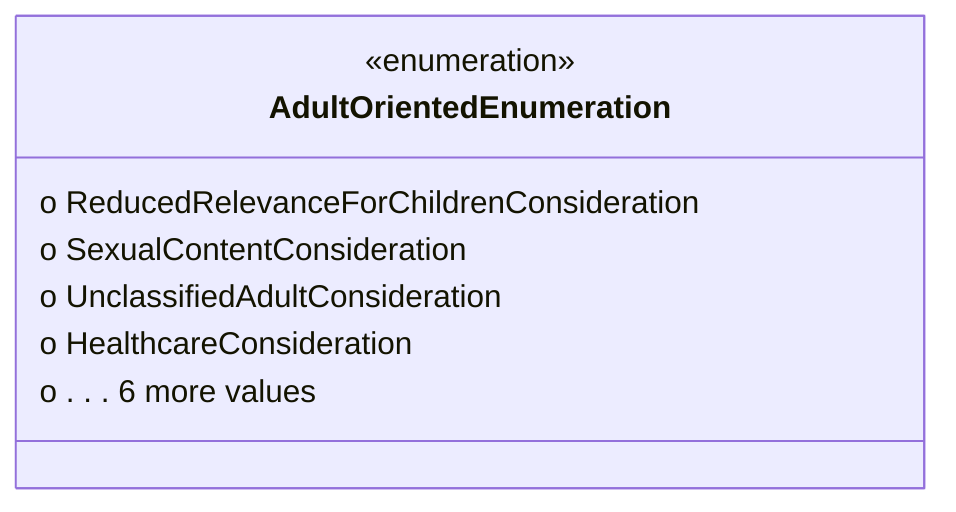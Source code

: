 classDiagram
  class AdultOrientedEnumeration {
<<enumeration>>
  o ReducedRelevanceForChildrenConsideration
  o SexualContentConsideration
  o UnclassifiedAdultConsideration
  o HealthcareConsideration
  o . . . 6 more values
 }